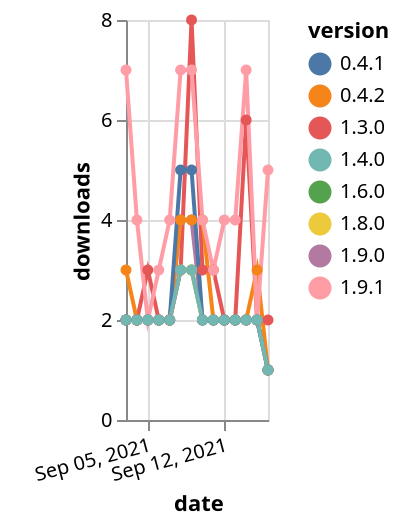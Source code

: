 {"$schema": "https://vega.github.io/schema/vega-lite/v5.json", "description": "A simple bar chart with embedded data.", "data": {"values": [{"date": "2021-09-03", "total": 1118, "delta": 2, "version": "1.6.0"}, {"date": "2021-09-04", "total": 1120, "delta": 2, "version": "1.6.0"}, {"date": "2021-09-05", "total": 1122, "delta": 2, "version": "1.6.0"}, {"date": "2021-09-06", "total": 1124, "delta": 2, "version": "1.6.0"}, {"date": "2021-09-07", "total": 1126, "delta": 2, "version": "1.6.0"}, {"date": "2021-09-08", "total": 1129, "delta": 3, "version": "1.6.0"}, {"date": "2021-09-09", "total": 1132, "delta": 3, "version": "1.6.0"}, {"date": "2021-09-10", "total": 1134, "delta": 2, "version": "1.6.0"}, {"date": "2021-09-11", "total": 1136, "delta": 2, "version": "1.6.0"}, {"date": "2021-09-12", "total": 1138, "delta": 2, "version": "1.6.0"}, {"date": "2021-09-13", "total": 1140, "delta": 2, "version": "1.6.0"}, {"date": "2021-09-14", "total": 1142, "delta": 2, "version": "1.6.0"}, {"date": "2021-09-15", "total": 1144, "delta": 2, "version": "1.6.0"}, {"date": "2021-09-16", "total": 1145, "delta": 1, "version": "1.6.0"}, {"date": "2021-09-03", "total": 871, "delta": 2, "version": "1.8.0"}, {"date": "2021-09-04", "total": 873, "delta": 2, "version": "1.8.0"}, {"date": "2021-09-05", "total": 875, "delta": 2, "version": "1.8.0"}, {"date": "2021-09-06", "total": 877, "delta": 2, "version": "1.8.0"}, {"date": "2021-09-07", "total": 879, "delta": 2, "version": "1.8.0"}, {"date": "2021-09-08", "total": 882, "delta": 3, "version": "1.8.0"}, {"date": "2021-09-09", "total": 885, "delta": 3, "version": "1.8.0"}, {"date": "2021-09-10", "total": 887, "delta": 2, "version": "1.8.0"}, {"date": "2021-09-11", "total": 889, "delta": 2, "version": "1.8.0"}, {"date": "2021-09-12", "total": 891, "delta": 2, "version": "1.8.0"}, {"date": "2021-09-13", "total": 893, "delta": 2, "version": "1.8.0"}, {"date": "2021-09-14", "total": 895, "delta": 2, "version": "1.8.0"}, {"date": "2021-09-15", "total": 897, "delta": 2, "version": "1.8.0"}, {"date": "2021-09-16", "total": 898, "delta": 1, "version": "1.8.0"}, {"date": "2021-09-03", "total": 782, "delta": 2, "version": "1.9.0"}, {"date": "2021-09-04", "total": 784, "delta": 2, "version": "1.9.0"}, {"date": "2021-09-05", "total": 786, "delta": 2, "version": "1.9.0"}, {"date": "2021-09-06", "total": 788, "delta": 2, "version": "1.9.0"}, {"date": "2021-09-07", "total": 790, "delta": 2, "version": "1.9.0"}, {"date": "2021-09-08", "total": 794, "delta": 4, "version": "1.9.0"}, {"date": "2021-09-09", "total": 798, "delta": 4, "version": "1.9.0"}, {"date": "2021-09-10", "total": 800, "delta": 2, "version": "1.9.0"}, {"date": "2021-09-11", "total": 802, "delta": 2, "version": "1.9.0"}, {"date": "2021-09-12", "total": 804, "delta": 2, "version": "1.9.0"}, {"date": "2021-09-13", "total": 806, "delta": 2, "version": "1.9.0"}, {"date": "2021-09-14", "total": 808, "delta": 2, "version": "1.9.0"}, {"date": "2021-09-15", "total": 810, "delta": 2, "version": "1.9.0"}, {"date": "2021-09-16", "total": 811, "delta": 1, "version": "1.9.0"}, {"date": "2021-09-03", "total": 3138, "delta": 2, "version": "1.3.0"}, {"date": "2021-09-04", "total": 3140, "delta": 2, "version": "1.3.0"}, {"date": "2021-09-05", "total": 3143, "delta": 3, "version": "1.3.0"}, {"date": "2021-09-06", "total": 3145, "delta": 2, "version": "1.3.0"}, {"date": "2021-09-07", "total": 3147, "delta": 2, "version": "1.3.0"}, {"date": "2021-09-08", "total": 3150, "delta": 3, "version": "1.3.0"}, {"date": "2021-09-09", "total": 3158, "delta": 8, "version": "1.3.0"}, {"date": "2021-09-10", "total": 3161, "delta": 3, "version": "1.3.0"}, {"date": "2021-09-11", "total": 3164, "delta": 3, "version": "1.3.0"}, {"date": "2021-09-12", "total": 3166, "delta": 2, "version": "1.3.0"}, {"date": "2021-09-13", "total": 3168, "delta": 2, "version": "1.3.0"}, {"date": "2021-09-14", "total": 3174, "delta": 6, "version": "1.3.0"}, {"date": "2021-09-15", "total": 3176, "delta": 2, "version": "1.3.0"}, {"date": "2021-09-16", "total": 3178, "delta": 2, "version": "1.3.0"}, {"date": "2021-09-03", "total": 5483, "delta": 3, "version": "0.4.2"}, {"date": "2021-09-04", "total": 5485, "delta": 2, "version": "0.4.2"}, {"date": "2021-09-05", "total": 5487, "delta": 2, "version": "0.4.2"}, {"date": "2021-09-06", "total": 5489, "delta": 2, "version": "0.4.2"}, {"date": "2021-09-07", "total": 5491, "delta": 2, "version": "0.4.2"}, {"date": "2021-09-08", "total": 5495, "delta": 4, "version": "0.4.2"}, {"date": "2021-09-09", "total": 5499, "delta": 4, "version": "0.4.2"}, {"date": "2021-09-10", "total": 5503, "delta": 4, "version": "0.4.2"}, {"date": "2021-09-11", "total": 5505, "delta": 2, "version": "0.4.2"}, {"date": "2021-09-12", "total": 5507, "delta": 2, "version": "0.4.2"}, {"date": "2021-09-13", "total": 5509, "delta": 2, "version": "0.4.2"}, {"date": "2021-09-14", "total": 5511, "delta": 2, "version": "0.4.2"}, {"date": "2021-09-15", "total": 5514, "delta": 3, "version": "0.4.2"}, {"date": "2021-09-16", "total": 5515, "delta": 1, "version": "0.4.2"}, {"date": "2021-09-03", "total": 737, "delta": 7, "version": "1.9.1"}, {"date": "2021-09-04", "total": 741, "delta": 4, "version": "1.9.1"}, {"date": "2021-09-05", "total": 743, "delta": 2, "version": "1.9.1"}, {"date": "2021-09-06", "total": 746, "delta": 3, "version": "1.9.1"}, {"date": "2021-09-07", "total": 750, "delta": 4, "version": "1.9.1"}, {"date": "2021-09-08", "total": 757, "delta": 7, "version": "1.9.1"}, {"date": "2021-09-09", "total": 764, "delta": 7, "version": "1.9.1"}, {"date": "2021-09-10", "total": 768, "delta": 4, "version": "1.9.1"}, {"date": "2021-09-11", "total": 771, "delta": 3, "version": "1.9.1"}, {"date": "2021-09-12", "total": 775, "delta": 4, "version": "1.9.1"}, {"date": "2021-09-13", "total": 779, "delta": 4, "version": "1.9.1"}, {"date": "2021-09-14", "total": 786, "delta": 7, "version": "1.9.1"}, {"date": "2021-09-15", "total": 788, "delta": 2, "version": "1.9.1"}, {"date": "2021-09-16", "total": 793, "delta": 5, "version": "1.9.1"}, {"date": "2021-09-03", "total": 2772, "delta": 2, "version": "0.4.1"}, {"date": "2021-09-04", "total": 2774, "delta": 2, "version": "0.4.1"}, {"date": "2021-09-05", "total": 2776, "delta": 2, "version": "0.4.1"}, {"date": "2021-09-06", "total": 2778, "delta": 2, "version": "0.4.1"}, {"date": "2021-09-07", "total": 2780, "delta": 2, "version": "0.4.1"}, {"date": "2021-09-08", "total": 2785, "delta": 5, "version": "0.4.1"}, {"date": "2021-09-09", "total": 2790, "delta": 5, "version": "0.4.1"}, {"date": "2021-09-10", "total": 2792, "delta": 2, "version": "0.4.1"}, {"date": "2021-09-11", "total": 2794, "delta": 2, "version": "0.4.1"}, {"date": "2021-09-12", "total": 2796, "delta": 2, "version": "0.4.1"}, {"date": "2021-09-13", "total": 2798, "delta": 2, "version": "0.4.1"}, {"date": "2021-09-14", "total": 2800, "delta": 2, "version": "0.4.1"}, {"date": "2021-09-15", "total": 2802, "delta": 2, "version": "0.4.1"}, {"date": "2021-09-16", "total": 2803, "delta": 1, "version": "0.4.1"}, {"date": "2021-09-03", "total": 1252, "delta": 2, "version": "1.4.0"}, {"date": "2021-09-04", "total": 1254, "delta": 2, "version": "1.4.0"}, {"date": "2021-09-05", "total": 1256, "delta": 2, "version": "1.4.0"}, {"date": "2021-09-06", "total": 1258, "delta": 2, "version": "1.4.0"}, {"date": "2021-09-07", "total": 1260, "delta": 2, "version": "1.4.0"}, {"date": "2021-09-08", "total": 1263, "delta": 3, "version": "1.4.0"}, {"date": "2021-09-09", "total": 1266, "delta": 3, "version": "1.4.0"}, {"date": "2021-09-10", "total": 1268, "delta": 2, "version": "1.4.0"}, {"date": "2021-09-11", "total": 1270, "delta": 2, "version": "1.4.0"}, {"date": "2021-09-12", "total": 1272, "delta": 2, "version": "1.4.0"}, {"date": "2021-09-13", "total": 1274, "delta": 2, "version": "1.4.0"}, {"date": "2021-09-14", "total": 1276, "delta": 2, "version": "1.4.0"}, {"date": "2021-09-15", "total": 1278, "delta": 2, "version": "1.4.0"}, {"date": "2021-09-16", "total": 1279, "delta": 1, "version": "1.4.0"}]}, "width": "container", "mark": {"type": "line", "point": {"filled": true}}, "encoding": {"x": {"field": "date", "type": "temporal", "timeUnit": "yearmonthdate", "title": "date", "axis": {"labelAngle": -15}}, "y": {"field": "delta", "type": "quantitative", "title": "downloads"}, "color": {"field": "version", "type": "nominal"}, "tooltip": {"field": "delta"}}}